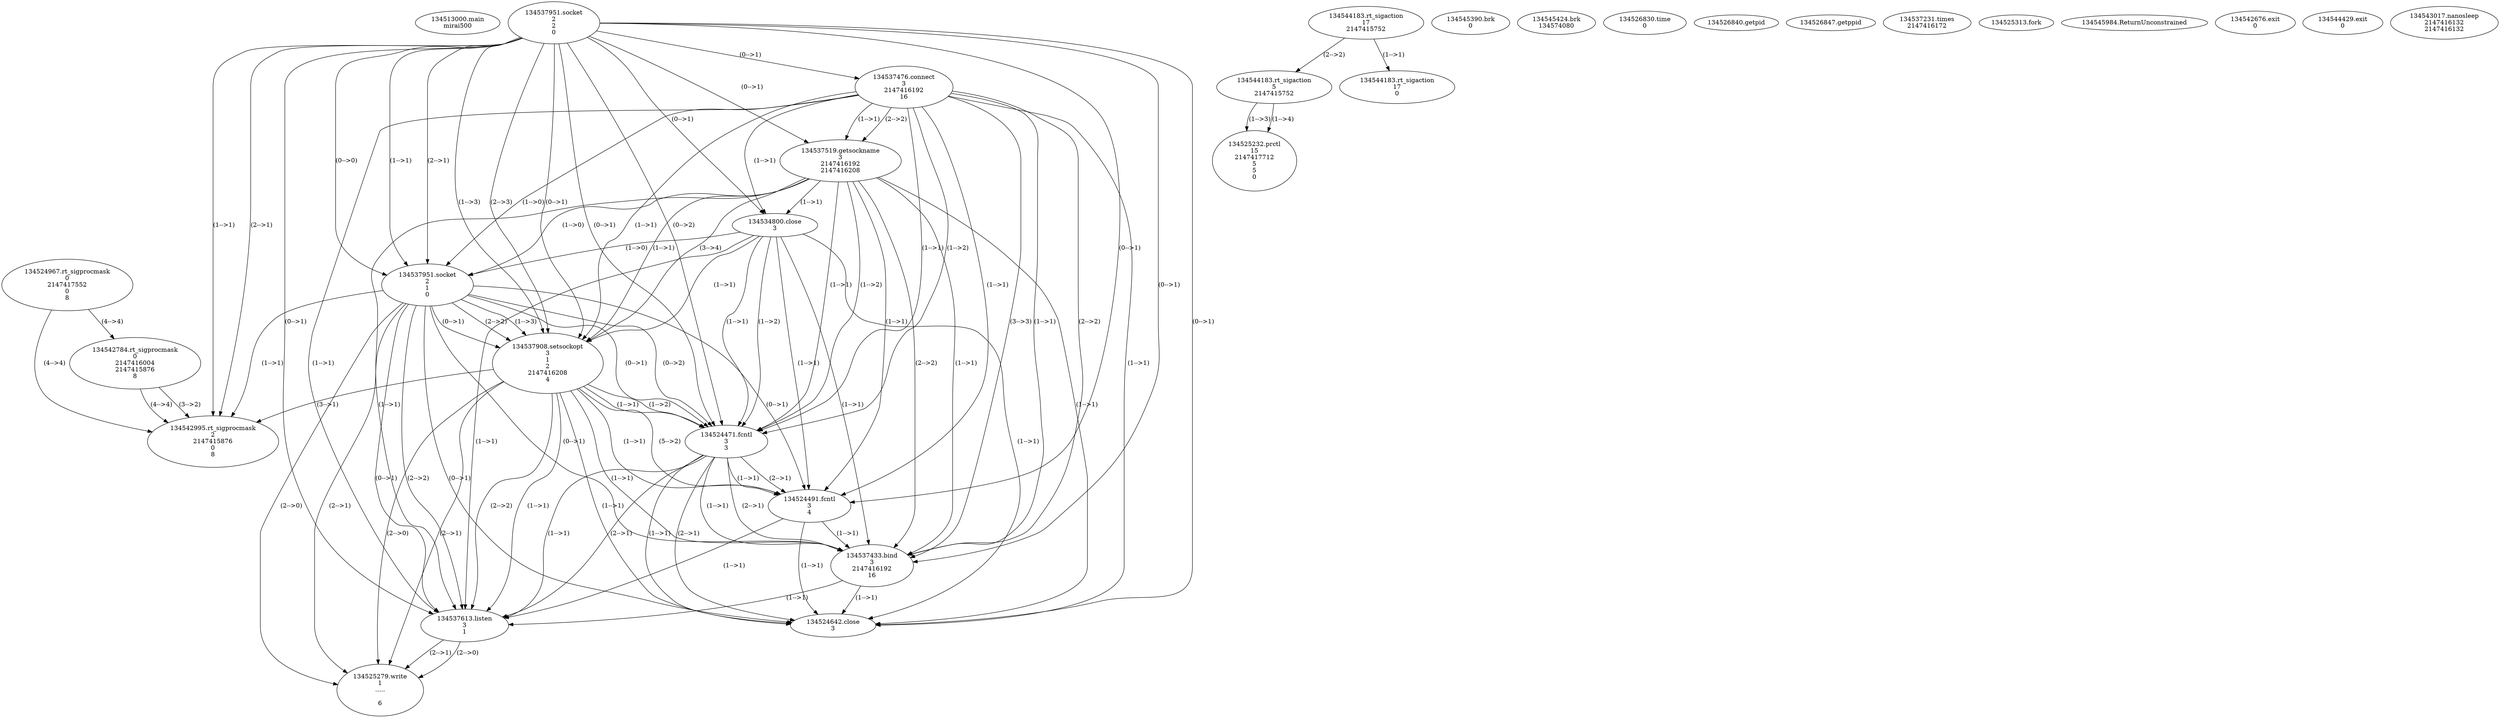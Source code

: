 // Global SCDG with merge call
digraph {
	0 [label="134513000.main
mirai500"]
	1 [label="134524967.rt_sigprocmask
0
2147417552
0
8"]
	2 [label="134544183.rt_sigaction
17
2147415752"]
	3 [label="134544183.rt_sigaction
5
2147415752"]
	2 -> 3 [label="(2-->2)"]
	4 [label="134537951.socket
2
2
0"]
	5 [label="134537476.connect
3
2147416192
16"]
	4 -> 5 [label="(0-->1)"]
	6 [label="134537519.getsockname
3
2147416192
2147416208"]
	4 -> 6 [label="(0-->1)"]
	5 -> 6 [label="(1-->1)"]
	5 -> 6 [label="(2-->2)"]
	7 [label="134534800.close
3"]
	4 -> 7 [label="(0-->1)"]
	5 -> 7 [label="(1-->1)"]
	6 -> 7 [label="(1-->1)"]
	8 [label="134545390.brk
0"]
	9 [label="134545424.brk
134574080"]
	10 [label="134537951.socket
2
1
0"]
	4 -> 10 [label="(1-->1)"]
	4 -> 10 [label="(2-->1)"]
	4 -> 10 [label="(0-->0)"]
	5 -> 10 [label="(1-->0)"]
	6 -> 10 [label="(1-->0)"]
	7 -> 10 [label="(1-->0)"]
	11 [label="134537908.setsockopt
3
1
2
2147416208
4"]
	4 -> 11 [label="(0-->1)"]
	5 -> 11 [label="(1-->1)"]
	6 -> 11 [label="(1-->1)"]
	7 -> 11 [label="(1-->1)"]
	10 -> 11 [label="(0-->1)"]
	10 -> 11 [label="(2-->2)"]
	4 -> 11 [label="(1-->3)"]
	4 -> 11 [label="(2-->3)"]
	10 -> 11 [label="(1-->3)"]
	6 -> 11 [label="(3-->4)"]
	12 [label="134524471.fcntl
3
3"]
	4 -> 12 [label="(0-->1)"]
	5 -> 12 [label="(1-->1)"]
	6 -> 12 [label="(1-->1)"]
	7 -> 12 [label="(1-->1)"]
	10 -> 12 [label="(0-->1)"]
	11 -> 12 [label="(1-->1)"]
	4 -> 12 [label="(0-->2)"]
	5 -> 12 [label="(1-->2)"]
	6 -> 12 [label="(1-->2)"]
	7 -> 12 [label="(1-->2)"]
	10 -> 12 [label="(0-->2)"]
	11 -> 12 [label="(1-->2)"]
	13 [label="134524491.fcntl
3
4"]
	4 -> 13 [label="(0-->1)"]
	5 -> 13 [label="(1-->1)"]
	6 -> 13 [label="(1-->1)"]
	7 -> 13 [label="(1-->1)"]
	10 -> 13 [label="(0-->1)"]
	11 -> 13 [label="(1-->1)"]
	12 -> 13 [label="(1-->1)"]
	12 -> 13 [label="(2-->1)"]
	11 -> 13 [label="(5-->2)"]
	14 [label="134537433.bind
3
2147416192
16"]
	4 -> 14 [label="(0-->1)"]
	5 -> 14 [label="(1-->1)"]
	6 -> 14 [label="(1-->1)"]
	7 -> 14 [label="(1-->1)"]
	10 -> 14 [label="(0-->1)"]
	11 -> 14 [label="(1-->1)"]
	12 -> 14 [label="(1-->1)"]
	12 -> 14 [label="(2-->1)"]
	13 -> 14 [label="(1-->1)"]
	5 -> 14 [label="(2-->2)"]
	6 -> 14 [label="(2-->2)"]
	5 -> 14 [label="(3-->3)"]
	15 [label="134537613.listen
3
1"]
	4 -> 15 [label="(0-->1)"]
	5 -> 15 [label="(1-->1)"]
	6 -> 15 [label="(1-->1)"]
	7 -> 15 [label="(1-->1)"]
	10 -> 15 [label="(0-->1)"]
	11 -> 15 [label="(1-->1)"]
	12 -> 15 [label="(1-->1)"]
	12 -> 15 [label="(2-->1)"]
	13 -> 15 [label="(1-->1)"]
	14 -> 15 [label="(1-->1)"]
	10 -> 15 [label="(2-->2)"]
	11 -> 15 [label="(2-->2)"]
	16 [label="134526830.time
0"]
	17 [label="134526840.getpid
"]
	18 [label="134526847.getppid
"]
	19 [label="134537231.times
2147416172"]
	20 [label="134525232.prctl
15
2147417712
5
5
0"]
	3 -> 20 [label="(1-->3)"]
	3 -> 20 [label="(1-->4)"]
	21 [label="134525279.write
1
.....

6"]
	10 -> 21 [label="(2-->1)"]
	11 -> 21 [label="(2-->1)"]
	15 -> 21 [label="(2-->1)"]
	10 -> 21 [label="(2-->0)"]
	11 -> 21 [label="(2-->0)"]
	15 -> 21 [label="(2-->0)"]
	22 [label="134525313.fork
"]
	23 [label="134545984.ReturnUnconstrained
"]
	24 [label="134542676.exit
0"]
	25 [label="134544429.exit
0"]
	26 [label="134542784.rt_sigprocmask
0
2147416004
2147415876
8"]
	1 -> 26 [label="(4-->4)"]
	27 [label="134544183.rt_sigaction
17
0"]
	2 -> 27 [label="(1-->1)"]
	28 [label="134542995.rt_sigprocmask
2
2147415876
0
8"]
	4 -> 28 [label="(1-->1)"]
	4 -> 28 [label="(2-->1)"]
	10 -> 28 [label="(1-->1)"]
	11 -> 28 [label="(3-->1)"]
	26 -> 28 [label="(3-->2)"]
	1 -> 28 [label="(4-->4)"]
	26 -> 28 [label="(4-->4)"]
	29 [label="134543017.nanosleep
2147416132
2147416132"]
	30 [label="134524642.close
3"]
	4 -> 30 [label="(0-->1)"]
	5 -> 30 [label="(1-->1)"]
	6 -> 30 [label="(1-->1)"]
	7 -> 30 [label="(1-->1)"]
	10 -> 30 [label="(0-->1)"]
	11 -> 30 [label="(1-->1)"]
	12 -> 30 [label="(1-->1)"]
	12 -> 30 [label="(2-->1)"]
	13 -> 30 [label="(1-->1)"]
	14 -> 30 [label="(1-->1)"]
}
